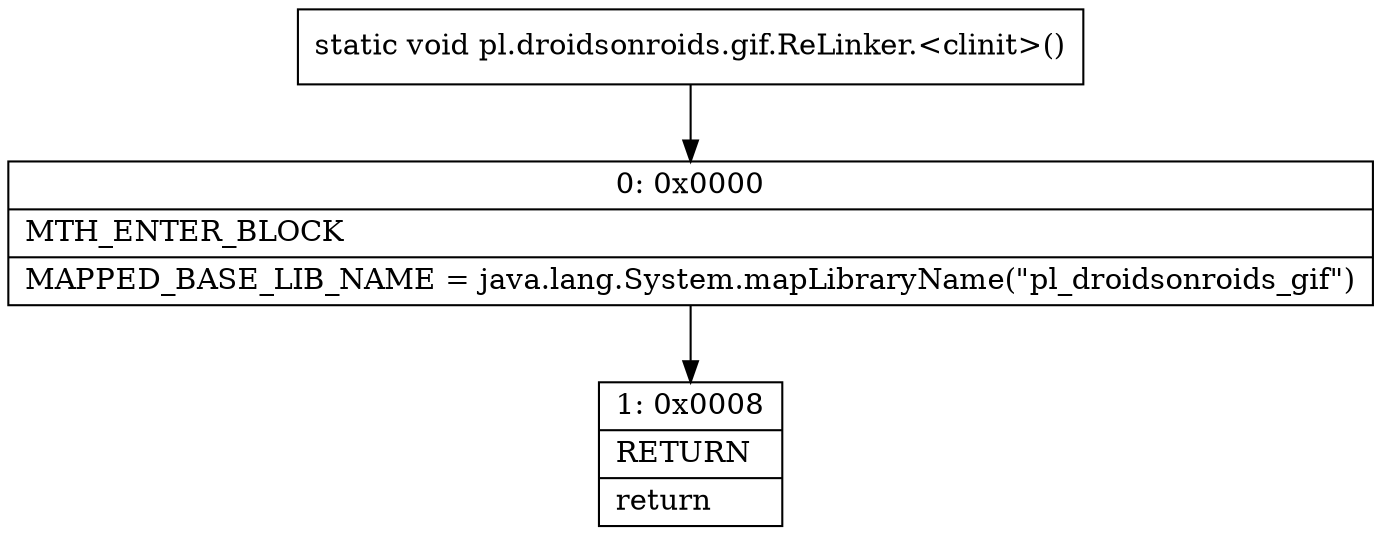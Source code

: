 digraph "CFG forpl.droidsonroids.gif.ReLinker.\<clinit\>()V" {
Node_0 [shape=record,label="{0\:\ 0x0000|MTH_ENTER_BLOCK\l|MAPPED_BASE_LIB_NAME = java.lang.System.mapLibraryName(\"pl_droidsonroids_gif\")\l}"];
Node_1 [shape=record,label="{1\:\ 0x0008|RETURN\l|return\l}"];
MethodNode[shape=record,label="{static void pl.droidsonroids.gif.ReLinker.\<clinit\>() }"];
MethodNode -> Node_0;
Node_0 -> Node_1;
}

